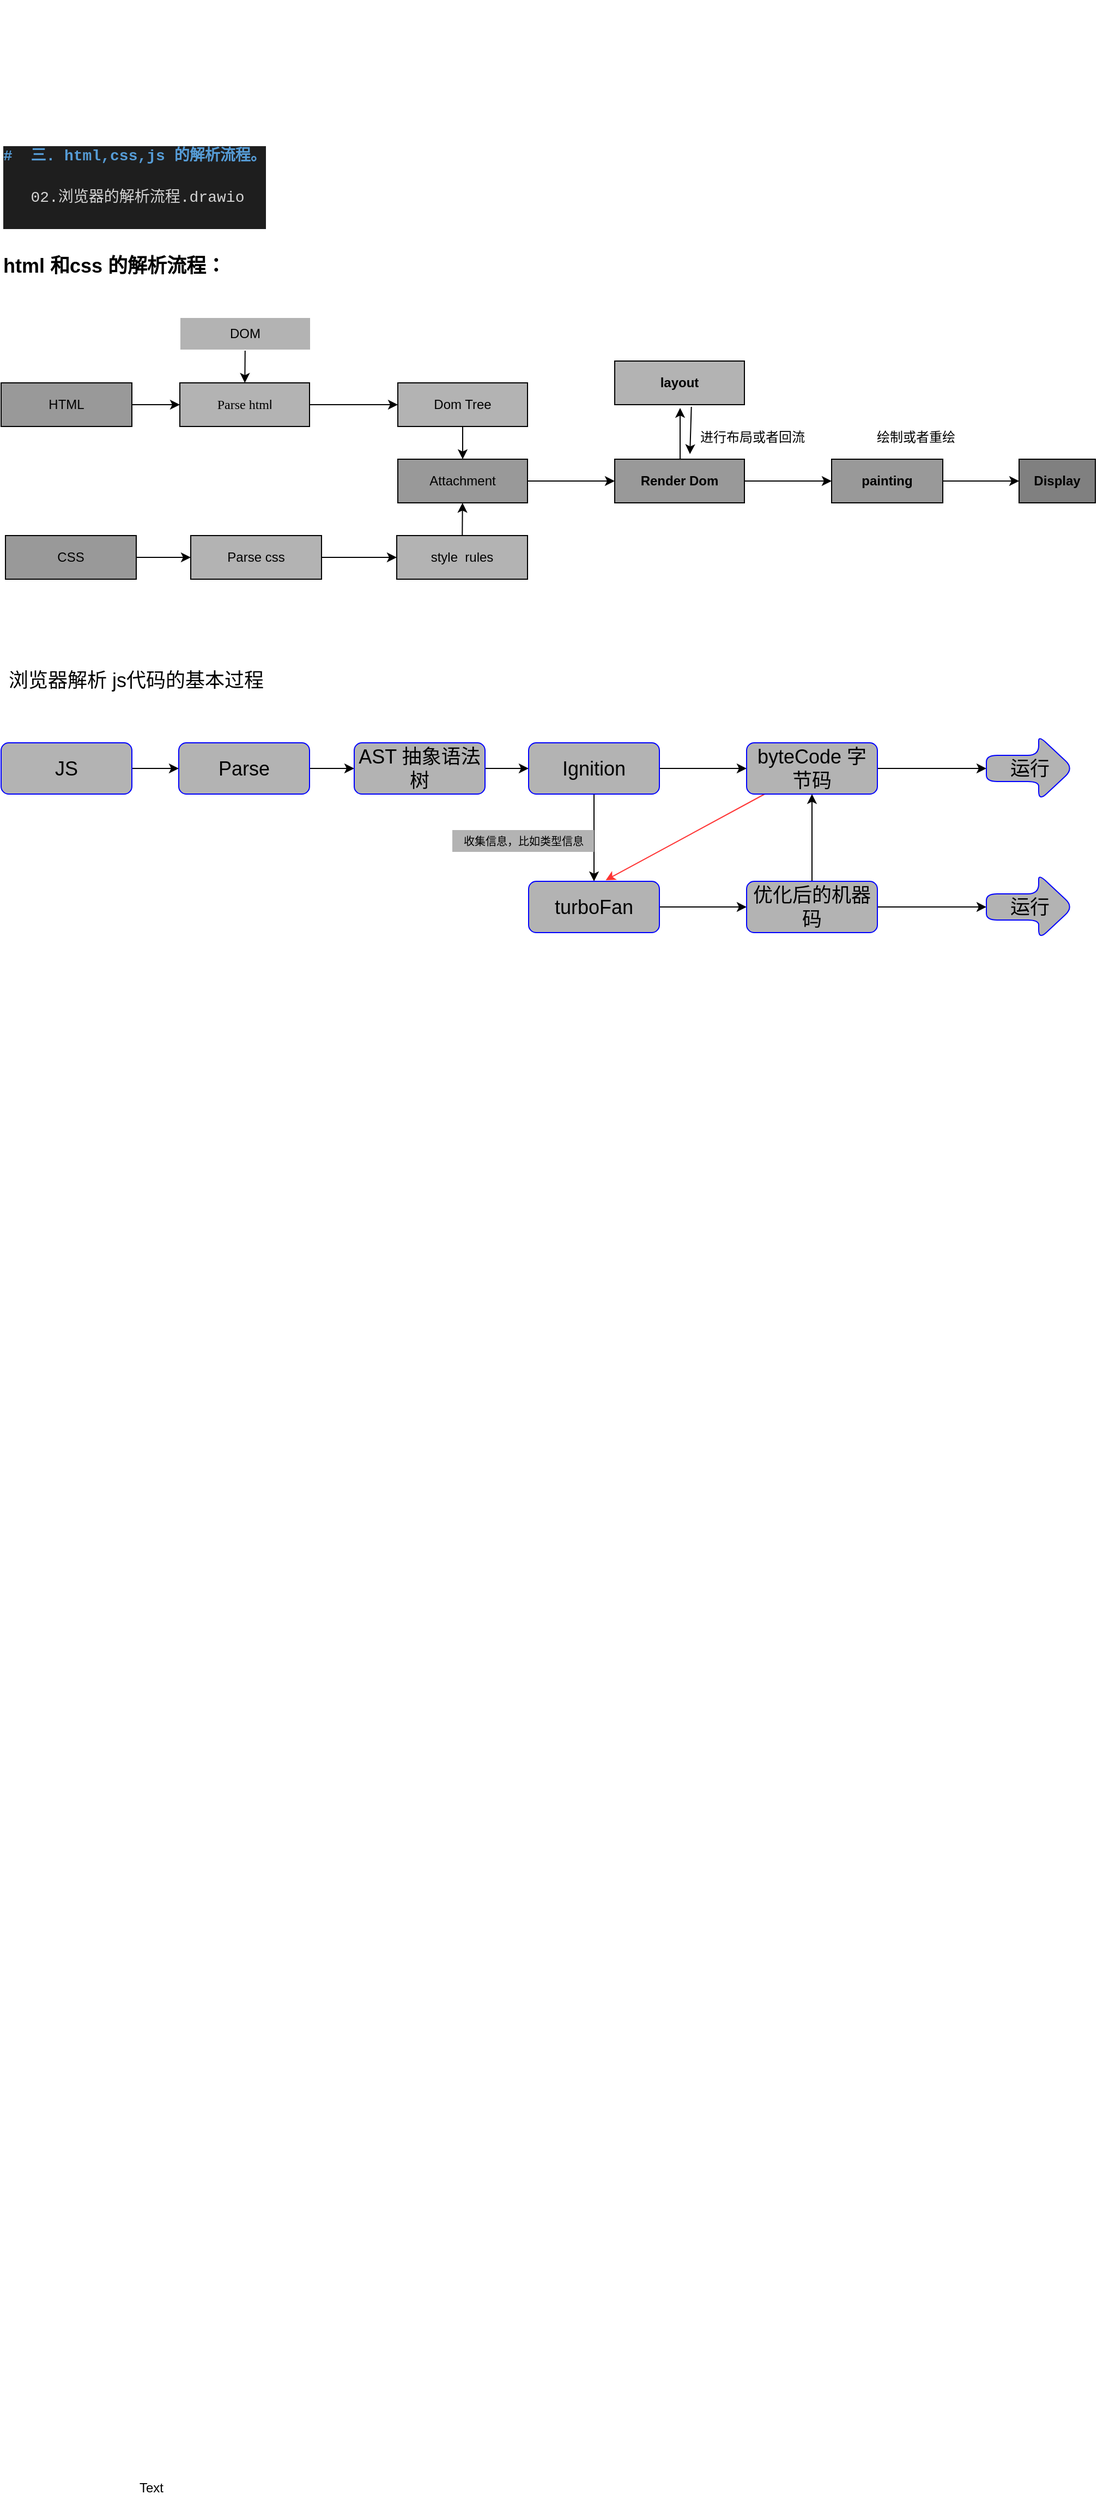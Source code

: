 <mxfile pages="1">
    <diagram id="wpIUDCgS-jAy4nphHHjV" name="Page-1">
        <mxGraphModel dx="720" dy="3940" grid="1" gridSize="10" guides="1" tooltips="1" connect="1" arrows="1" fold="1" page="1" pageScale="1" pageWidth="827" pageHeight="1169" math="0" shadow="0">
            <root>
                <mxCell id="0"/>
                <mxCell id="1" parent="0"/>
                <mxCell id="2" value="Text" style="text;html=1;resizable=0;points=[];autosize=1;align=left;verticalAlign=top;spacingTop=-4;" parent="1" vertex="1">
                    <mxGeometry x="161" y="-180" width="40" height="20" as="geometry"/>
                </mxCell>
                <mxCell id="4" value="&lt;div style=&quot;color: rgb(212 , 212 , 212) ; background-color: rgb(30 , 30 , 30) ; font-family: &amp;#34;consolas&amp;#34; , &amp;#34;courier new&amp;#34; , monospace ; font-size: 14px ; line-height: 19px ; white-space: pre&quot;&gt;&lt;div&gt;&lt;span style=&quot;color: #569cd6 ; font-weight: bold&quot;&gt;# &amp;nbsp;三. html,css,js 的解析流程。&lt;/span&gt;&lt;/div&gt;&lt;div&gt;&amp;nbsp; &amp;nbsp; &lt;/div&gt;&lt;div&gt;&amp;nbsp; &amp;nbsp;02.浏览器的解析流程.drawio&lt;/div&gt;&lt;br&gt;&lt;/div&gt;" style="text;html=1;resizable=0;points=[];autosize=1;align=left;verticalAlign=top;spacingTop=-4;" parent="1" vertex="1">
                    <mxGeometry x="36" y="-2320" width="250" height="80" as="geometry"/>
                </mxCell>
                <mxCell id="5" value="&lt;b&gt;&lt;font style=&quot;font-size: 18px&quot;&gt;html 和css 的解析流程：&lt;/font&gt;&lt;/b&gt;" style="text;html=1;resizable=0;points=[];autosize=1;align=left;verticalAlign=top;spacingTop=-4;strokeColor=#FFFFFF;" parent="1" vertex="1">
                    <mxGeometry x="36" y="-2220" width="220" height="20" as="geometry"/>
                </mxCell>
                <mxCell id="7" value="&lt;font style=&quot;font-size: 18px&quot;&gt;浏览器解析 js代码的基本过程&lt;/font&gt;" style="text;html=1;resizable=0;points=[];autosize=1;align=left;verticalAlign=top;spacingTop=-4;" parent="1" vertex="1">
                    <mxGeometry x="41" y="-1840" width="260" height="30" as="geometry"/>
                </mxCell>
                <mxCell id="9" value="&lt;div&gt;&lt;div&gt;&lt;br&gt;&lt;/div&gt;&lt;/div&gt;" style="text;html=1;resizable=0;points=[];autosize=1;align=left;verticalAlign=top;spacingTop=-4;" parent="1" vertex="1">
                    <mxGeometry x="284" y="-2451" width="20" height="20" as="geometry"/>
                </mxCell>
                <mxCell id="15" value="" style="edgeStyle=none;html=1;" parent="1" source="13" target="14" edge="1">
                    <mxGeometry relative="1" as="geometry"/>
                </mxCell>
                <mxCell id="13" value="HTML" style="whiteSpace=wrap;html=1;fillColor=#999999;" parent="1" vertex="1">
                    <mxGeometry x="36" y="-2100" width="120" height="40" as="geometry"/>
                </mxCell>
                <mxCell id="26" value="" style="edgeStyle=none;html=1;fontFamily=Helvetica;fontSize=12;fontColor=default;" parent="1" source="14" target="25" edge="1">
                    <mxGeometry relative="1" as="geometry"/>
                </mxCell>
                <mxCell id="14" value="&lt;font face=&quot;Comic Sans MS&quot;&gt;Parse htm&lt;/font&gt;l" style="whiteSpace=wrap;html=1;fillColor=#B3B3B3;" parent="1" vertex="1">
                    <mxGeometry x="200" y="-2100" width="119" height="40" as="geometry"/>
                </mxCell>
                <mxCell id="24" value="" style="edgeStyle=none;html=1;fontFamily=Helvetica;fontSize=12;fontColor=default;" parent="1" source="16" target="23" edge="1">
                    <mxGeometry relative="1" as="geometry"/>
                </mxCell>
                <mxCell id="16" value="CSS" style="whiteSpace=wrap;html=1;fillColor=#999999;" parent="1" vertex="1">
                    <mxGeometry x="40" y="-1960" width="120" height="40" as="geometry"/>
                </mxCell>
                <mxCell id="22" value="" style="edgeStyle=none;html=1;" parent="1" source="18" target="14" edge="1">
                    <mxGeometry relative="1" as="geometry"/>
                </mxCell>
                <mxCell id="18" value="DOM" style="whiteSpace=wrap;html=1;strokeColor=#FFFFFF;fillColor=#B3B3B3;" parent="1" vertex="1">
                    <mxGeometry x="200" y="-2160" width="120" height="30" as="geometry"/>
                </mxCell>
                <mxCell id="28" value="" style="edgeStyle=none;html=1;fontFamily=Helvetica;fontSize=12;fontColor=default;" parent="1" source="23" target="27" edge="1">
                    <mxGeometry relative="1" as="geometry"/>
                </mxCell>
                <mxCell id="23" value="Parse css" style="whiteSpace=wrap;html=1;fillColor=#B3B3B3;" parent="1" vertex="1">
                    <mxGeometry x="210" y="-1960" width="120" height="40" as="geometry"/>
                </mxCell>
                <mxCell id="30" value="" style="edgeStyle=none;html=1;fontFamily=Helvetica;fontSize=12;fontColor=default;" parent="1" source="25" target="29" edge="1">
                    <mxGeometry relative="1" as="geometry"/>
                </mxCell>
                <mxCell id="25" value="Dom Tree" style="whiteSpace=wrap;html=1;fillColor=#B3B3B3;" parent="1" vertex="1">
                    <mxGeometry x="400" y="-2100" width="119" height="40" as="geometry"/>
                </mxCell>
                <mxCell id="31" value="" style="edgeStyle=none;html=1;fontFamily=Helvetica;fontSize=12;fontColor=default;" parent="1" source="27" target="29" edge="1">
                    <mxGeometry relative="1" as="geometry"/>
                </mxCell>
                <mxCell id="27" value="style&amp;nbsp; rules" style="whiteSpace=wrap;html=1;fillColor=#B3B3B3;" parent="1" vertex="1">
                    <mxGeometry x="399" y="-1960" width="120" height="40" as="geometry"/>
                </mxCell>
                <mxCell id="34" value="" style="edgeStyle=none;html=1;fontFamily=Helvetica;fontSize=12;fontColor=default;" parent="1" source="29" target="33" edge="1">
                    <mxGeometry relative="1" as="geometry"/>
                </mxCell>
                <mxCell id="29" value="Attachment" style="whiteSpace=wrap;html=1;fillColor=#999999;" parent="1" vertex="1">
                    <mxGeometry x="400" y="-2030" width="119" height="40" as="geometry"/>
                </mxCell>
                <mxCell id="36" value="" style="edgeStyle=none;html=1;fontFamily=Helvetica;fontSize=12;fontColor=default;" parent="1" source="33" target="35" edge="1">
                    <mxGeometry relative="1" as="geometry"/>
                </mxCell>
                <mxCell id="40" value="" style="edgeStyle=none;html=1;fontFamily=Helvetica;fontSize=12;fontColor=default;" parent="1" source="33" edge="1">
                    <mxGeometry relative="1" as="geometry">
                        <mxPoint x="659" y="-2077" as="targetPoint"/>
                        <Array as="points">
                            <mxPoint x="659" y="-2030"/>
                        </Array>
                    </mxGeometry>
                </mxCell>
                <mxCell id="33" value="Render Dom" style="whiteSpace=wrap;html=1;fontStyle=1;fillColor=#999999;" parent="1" vertex="1">
                    <mxGeometry x="599" y="-2030" width="119" height="40" as="geometry"/>
                </mxCell>
                <mxCell id="38" value="" style="edgeStyle=none;html=1;fontFamily=Helvetica;fontSize=12;fontColor=default;" parent="1" source="35" target="37" edge="1">
                    <mxGeometry relative="1" as="geometry"/>
                </mxCell>
                <mxCell id="35" value="painting" style="whiteSpace=wrap;html=1;fontStyle=1;fillColor=#999999;" parent="1" vertex="1">
                    <mxGeometry x="798" y="-2030" width="102" height="40" as="geometry"/>
                </mxCell>
                <mxCell id="37" value="Display" style="whiteSpace=wrap;html=1;fontStyle=1;fillColor=#808080;" parent="1" vertex="1">
                    <mxGeometry x="970" y="-2030" width="70" height="40" as="geometry"/>
                </mxCell>
                <mxCell id="41" style="edgeStyle=none;html=1;fontFamily=Helvetica;fontSize=12;fontColor=default;entryX=0.58;entryY=-0.117;entryDx=0;entryDy=0;entryPerimeter=0;exitX=0.591;exitY=1.05;exitDx=0;exitDy=0;exitPerimeter=0;" parent="1" source="39" target="33" edge="1">
                    <mxGeometry relative="1" as="geometry">
                        <mxPoint x="680" y="-2060" as="targetPoint"/>
                    </mxGeometry>
                </mxCell>
                <mxCell id="39" value="layout" style="whiteSpace=wrap;html=1;fontStyle=1;fillColor=#B3B3B3;" parent="1" vertex="1">
                    <mxGeometry x="599" y="-2120" width="119" height="40" as="geometry"/>
                </mxCell>
                <mxCell id="49" value="" style="edgeStyle=none;html=1;fontSize=18;fillColor=#B3B3B3;" parent="1" source="47" target="48" edge="1">
                    <mxGeometry relative="1" as="geometry"/>
                </mxCell>
                <mxCell id="47" value="JS" style="rounded=1;whiteSpace=wrap;html=1;fontSize=18;strokeColor=#0000FF;fillColor=#B3B3B3;" parent="1" vertex="1">
                    <mxGeometry x="36" y="-1770" width="120" height="47" as="geometry"/>
                </mxCell>
                <mxCell id="51" value="" style="edgeStyle=none;html=1;fontSize=18;fillColor=#B3B3B3;" parent="1" source="48" target="50" edge="1">
                    <mxGeometry relative="1" as="geometry"/>
                </mxCell>
                <mxCell id="48" value="Parse" style="rounded=1;whiteSpace=wrap;html=1;fontSize=18;strokeColor=#0000FF;fillColor=#B3B3B3;" parent="1" vertex="1">
                    <mxGeometry x="199" y="-1770" width="120" height="47" as="geometry"/>
                </mxCell>
                <mxCell id="53" value="" style="edgeStyle=none;html=1;fontSize=18;fillColor=#B3B3B3;" parent="1" source="50" target="52" edge="1">
                    <mxGeometry relative="1" as="geometry"/>
                </mxCell>
                <mxCell id="50" value="AST 抽象语法树" style="rounded=1;whiteSpace=wrap;html=1;fontSize=18;strokeColor=#0000FF;fillColor=#B3B3B3;" parent="1" vertex="1">
                    <mxGeometry x="360" y="-1770" width="120" height="47" as="geometry"/>
                </mxCell>
                <mxCell id="55" value="" style="edgeStyle=none;html=1;fontSize=18;fillColor=#B3B3B3;" parent="1" source="52" target="54" edge="1">
                    <mxGeometry relative="1" as="geometry"/>
                </mxCell>
                <mxCell id="64" value="" style="edgeStyle=none;html=1;fontSize=10;fillColor=#B3B3B3;" parent="1" source="52" target="63" edge="1">
                    <mxGeometry relative="1" as="geometry"/>
                </mxCell>
                <mxCell id="52" value="Ignition" style="rounded=1;whiteSpace=wrap;html=1;fontSize=18;strokeColor=#0000FF;fillColor=#B3B3B3;" parent="1" vertex="1">
                    <mxGeometry x="520" y="-1770" width="120" height="47" as="geometry"/>
                </mxCell>
                <mxCell id="57" value="" style="edgeStyle=none;html=1;fontSize=18;fillColor=#B3B3B3;" parent="1" source="54" target="56" edge="1">
                    <mxGeometry relative="1" as="geometry"/>
                </mxCell>
                <mxCell id="66" style="edgeStyle=none;html=1;entryX=0.589;entryY=-0.021;entryDx=0;entryDy=0;entryPerimeter=0;fontSize=10;strokeColor=#FF3333;fillColor=#B3B3B3;" parent="1" source="54" target="63" edge="1">
                    <mxGeometry relative="1" as="geometry"/>
                </mxCell>
                <mxCell id="54" value="byteCode 字节码" style="rounded=1;whiteSpace=wrap;html=1;fontSize=18;strokeColor=#0000FF;fillColor=#B3B3B3;" parent="1" vertex="1">
                    <mxGeometry x="720" y="-1770" width="120" height="47" as="geometry"/>
                </mxCell>
                <mxCell id="56" value="运行" style="shape=singleArrow;whiteSpace=wrap;html=1;arrowWidth=0.4;arrowSize=0.4;fontSize=18;strokeColor=#0000FF;rounded=1;fillColor=#B3B3B3;" parent="1" vertex="1">
                    <mxGeometry x="940" y="-1776.5" width="80" height="60" as="geometry"/>
                </mxCell>
                <mxCell id="68" value="" style="edgeStyle=none;html=1;fontSize=10;fillColor=#B3B3B3;" parent="1" source="63" target="67" edge="1">
                    <mxGeometry relative="1" as="geometry"/>
                </mxCell>
                <mxCell id="63" value="turboFan" style="rounded=1;whiteSpace=wrap;html=1;fontSize=18;strokeColor=#0000FF;fillColor=#B3B3B3;" parent="1" vertex="1">
                    <mxGeometry x="520" y="-1643" width="120" height="47" as="geometry"/>
                </mxCell>
                <mxCell id="65" value="收集信息，比如类型信息" style="text;html=1;align=center;verticalAlign=middle;resizable=0;points=[];autosize=1;strokeColor=none;fillColor=#B3B3B3;fontSize=10;" parent="1" vertex="1">
                    <mxGeometry x="450" y="-1690" width="130" height="20" as="geometry"/>
                </mxCell>
                <mxCell id="69" value="" style="edgeStyle=none;html=1;fontSize=10;fillColor=#B3B3B3;" parent="1" source="67" target="54" edge="1">
                    <mxGeometry relative="1" as="geometry"/>
                </mxCell>
                <mxCell id="71" value="" style="edgeStyle=none;html=1;fontSize=10;fillColor=#B3B3B3;" parent="1" source="67" target="70" edge="1">
                    <mxGeometry relative="1" as="geometry"/>
                </mxCell>
                <mxCell id="67" value="优化后的机器码" style="rounded=1;whiteSpace=wrap;html=1;fontSize=18;strokeColor=#0000FF;fillColor=#B3B3B3;" parent="1" vertex="1">
                    <mxGeometry x="720" y="-1643" width="120" height="47" as="geometry"/>
                </mxCell>
                <mxCell id="70" value="运行" style="shape=singleArrow;whiteSpace=wrap;html=1;arrowWidth=0.4;arrowSize=0.4;fontSize=18;strokeColor=#0000FF;rounded=1;fillColor=#B3B3B3;" parent="1" vertex="1">
                    <mxGeometry x="940" y="-1649.5" width="80" height="60" as="geometry"/>
                </mxCell>
                <mxCell id="72" value="进行布局或者回流" style="text;html=1;align=center;verticalAlign=middle;resizable=0;points=[];autosize=1;strokeColor=none;fillColor=none;" parent="1" vertex="1">
                    <mxGeometry x="670" y="-2060" width="110" height="20" as="geometry"/>
                </mxCell>
                <mxCell id="73" value="绘制或者重绘" style="text;html=1;align=center;verticalAlign=middle;resizable=0;points=[];autosize=1;strokeColor=none;fillColor=none;" parent="1" vertex="1">
                    <mxGeometry x="830" y="-2060" width="90" height="20" as="geometry"/>
                </mxCell>
            </root>
        </mxGraphModel>
    </diagram>
</mxfile>